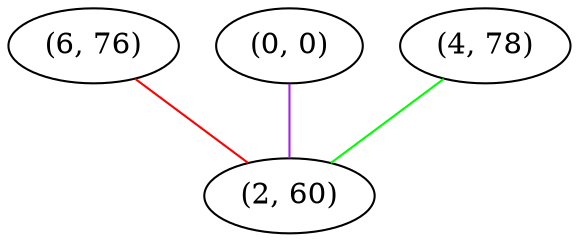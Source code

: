 graph "" {
"(6, 76)";
"(0, 0)";
"(4, 78)";
"(2, 60)";
"(6, 76)" -- "(2, 60)"  [color=red, key=0, weight=1];
"(0, 0)" -- "(2, 60)"  [color=purple, key=0, weight=4];
"(4, 78)" -- "(2, 60)"  [color=green, key=0, weight=2];
}
